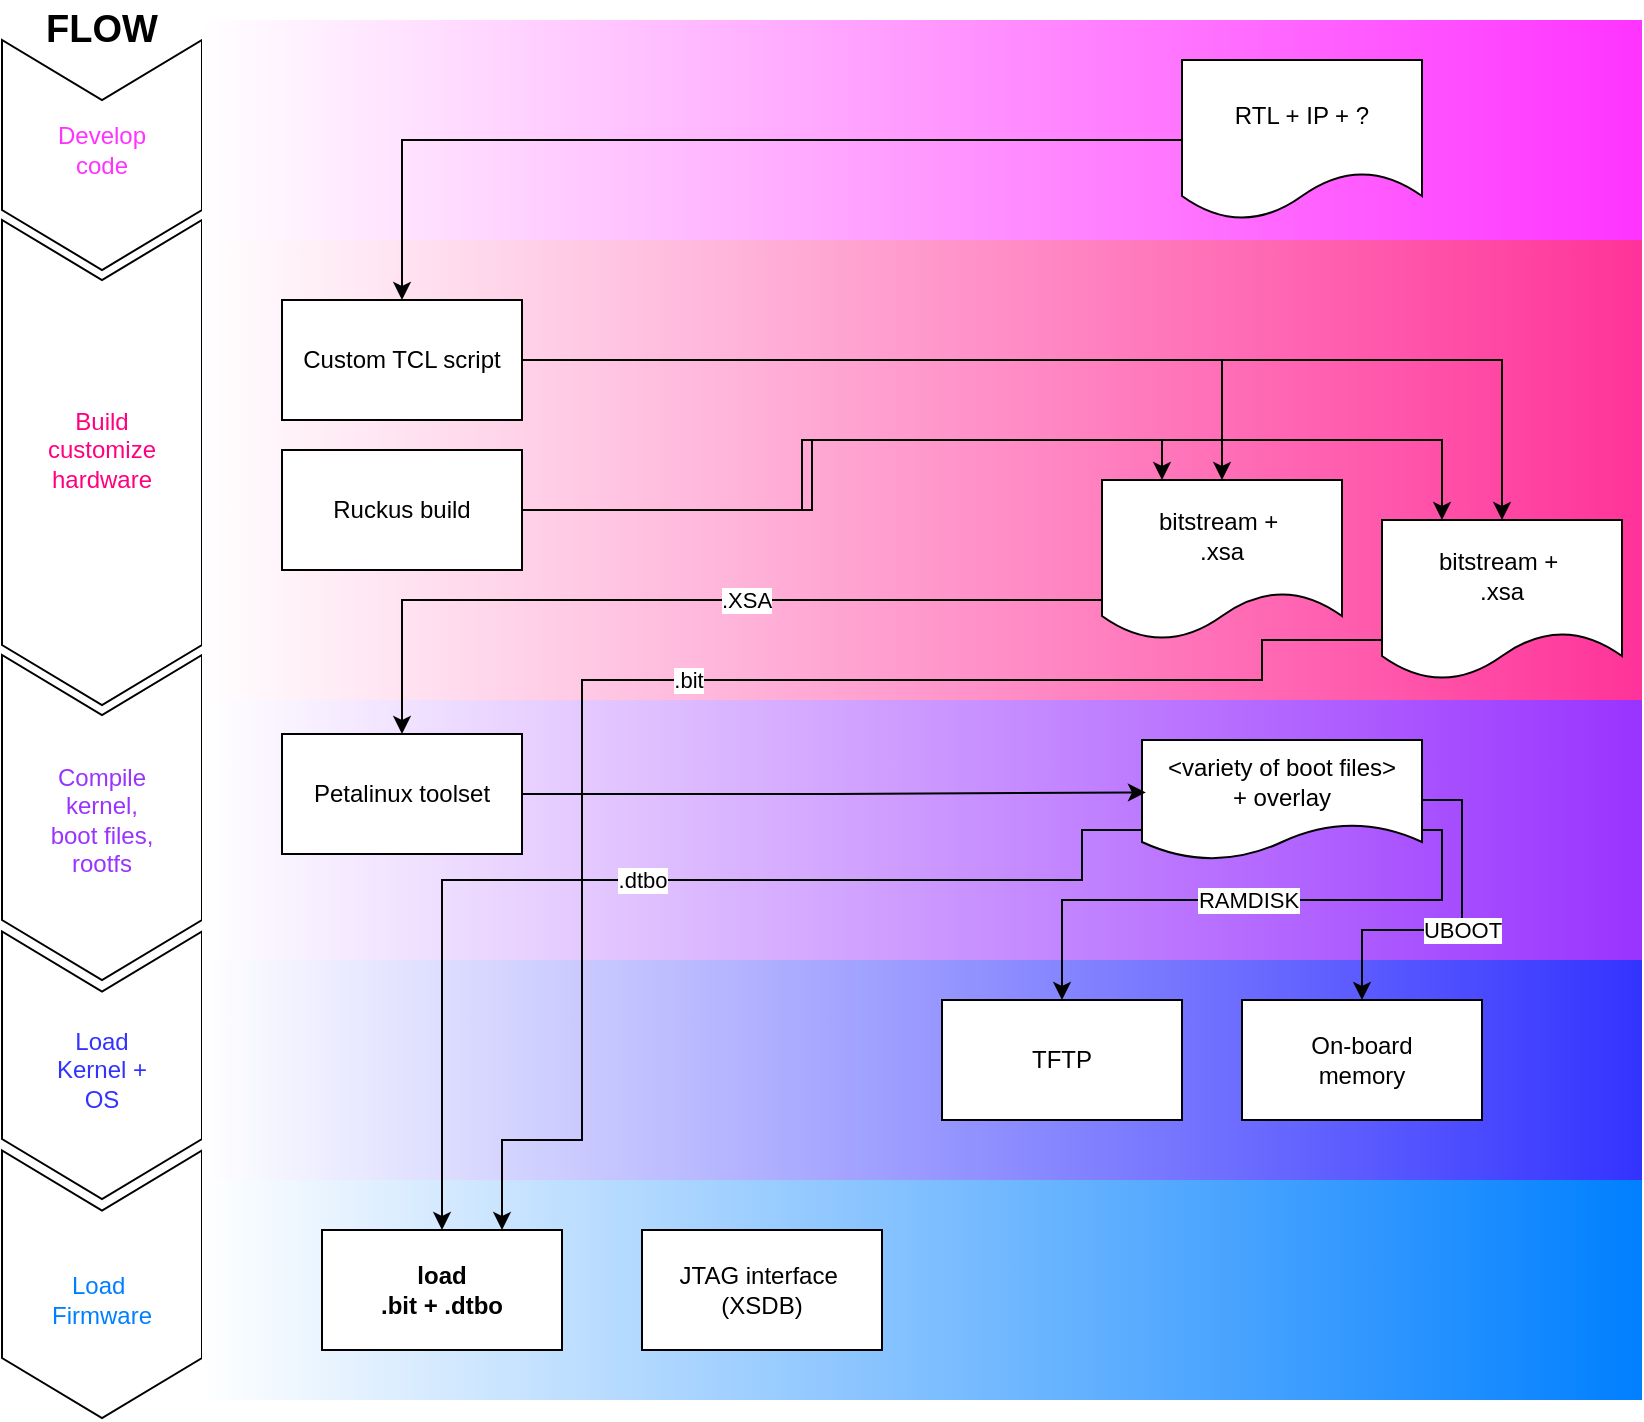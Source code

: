 <mxfile version="24.2.1" type="github">
  <diagram name="Page-1" id="jkTnrf1hcXUYRnUcnkUI">
    <mxGraphModel dx="2212" dy="1322" grid="1" gridSize="10" guides="1" tooltips="1" connect="1" arrows="1" fold="1" page="1" pageScale="1" pageWidth="850" pageHeight="1100" math="0" shadow="0">
      <root>
        <mxCell id="0" />
        <mxCell id="1" parent="0" />
        <mxCell id="O5JY3oBckZdId0-_beoQ-19" value="" style="html=1;shadow=0;dashed=0;align=center;verticalAlign=middle;shape=mxgraph.arrows2.arrow;dy=0;dx=30;notch=30;rotation=90;" vertex="1" parent="1">
          <mxGeometry x="-6.87" y="662.13" width="133.75" height="100" as="geometry" />
        </mxCell>
        <mxCell id="O5JY3oBckZdId0-_beoQ-18" value="" style="html=1;shadow=0;dashed=0;align=center;verticalAlign=middle;shape=mxgraph.arrows2.arrow;dy=0;dx=30;notch=30;rotation=90;" vertex="1" parent="1">
          <mxGeometry x="-6.87" y="552.63" width="133.75" height="100" as="geometry" />
        </mxCell>
        <mxCell id="O5JY3oBckZdId0-_beoQ-17" value="" style="html=1;shadow=0;dashed=0;align=center;verticalAlign=middle;shape=mxgraph.arrows2.arrow;dy=0;dx=30;notch=30;rotation=90;" vertex="1" parent="1">
          <mxGeometry x="-21.25" y="428.75" width="162.5" height="100" as="geometry" />
        </mxCell>
        <mxCell id="O5JY3oBckZdId0-_beoQ-16" value="" style="html=1;shadow=0;dashed=0;align=center;verticalAlign=middle;shape=mxgraph.arrows2.arrow;dy=0;dx=30;notch=30;rotation=90;" vertex="1" parent="1">
          <mxGeometry x="-61.25" y="251.25" width="242.5" height="100" as="geometry" />
        </mxCell>
        <mxCell id="O5JY3oBckZdId0-_beoQ-15" value="" style="html=1;shadow=0;dashed=0;align=center;verticalAlign=middle;shape=mxgraph.arrows2.arrow;dy=0;dx=30;notch=30;rotation=90;" vertex="1" parent="1">
          <mxGeometry x="2.5" y="97.5" width="115" height="100" as="geometry" />
        </mxCell>
        <mxCell id="O5JY3oBckZdId0-_beoQ-9" value="" style="rounded=0;whiteSpace=wrap;html=1;gradientColor=#007FFF;gradientDirection=east;fillColor=#FFFFFF;strokeColor=none;" vertex="1" parent="1">
          <mxGeometry x="110" y="660" width="720" height="110" as="geometry" />
        </mxCell>
        <mxCell id="O5JY3oBckZdId0-_beoQ-8" value="" style="rounded=0;whiteSpace=wrap;html=1;gradientColor=#3333FF;gradientDirection=east;fillColor=#FFFFFF;strokeColor=none;" vertex="1" parent="1">
          <mxGeometry x="110" y="550" width="720" height="110" as="geometry" />
        </mxCell>
        <mxCell id="O5JY3oBckZdId0-_beoQ-7" value="" style="rounded=0;whiteSpace=wrap;html=1;gradientColor=#9933FF;gradientDirection=east;fillColor=#FFFFFF;strokeColor=none;" vertex="1" parent="1">
          <mxGeometry x="110" y="420" width="720" height="130" as="geometry" />
        </mxCell>
        <mxCell id="O5JY3oBckZdId0-_beoQ-6" value="" style="rounded=0;whiteSpace=wrap;html=1;gradientColor=#FF3399;gradientDirection=east;fillColor=#FFFFFF;strokeColor=none;" vertex="1" parent="1">
          <mxGeometry x="110" y="190" width="720" height="230" as="geometry" />
        </mxCell>
        <mxCell id="O5JY3oBckZdId0-_beoQ-5" value="" style="rounded=0;whiteSpace=wrap;html=1;gradientColor=#FF33FF;gradientDirection=east;fillColor=#FFFFFF;strokeColor=none;" vertex="1" parent="1">
          <mxGeometry x="110" y="80" width="720" height="110" as="geometry" />
        </mxCell>
        <mxCell id="eC0FLrHpZ54EoirQ7ySq-4" style="edgeStyle=orthogonalEdgeStyle;rounded=0;orthogonalLoop=1;jettySize=auto;html=1;exitX=1;exitY=0.5;exitDx=0;exitDy=0;entryX=0.25;entryY=0;entryDx=0;entryDy=0;" parent="1" source="eC0FLrHpZ54EoirQ7ySq-1" target="eC0FLrHpZ54EoirQ7ySq-3" edge="1">
          <mxGeometry relative="1" as="geometry" />
        </mxCell>
        <mxCell id="eC0FLrHpZ54EoirQ7ySq-1" value="Ruckus build" style="rounded=0;whiteSpace=wrap;html=1;" parent="1" vertex="1">
          <mxGeometry x="150" y="295" width="120" height="60" as="geometry" />
        </mxCell>
        <mxCell id="eC0FLrHpZ54EoirQ7ySq-5" style="edgeStyle=orthogonalEdgeStyle;rounded=0;orthogonalLoop=1;jettySize=auto;html=1;exitX=1;exitY=0.5;exitDx=0;exitDy=0;entryX=0.5;entryY=0;entryDx=0;entryDy=0;" parent="1" source="eC0FLrHpZ54EoirQ7ySq-2" target="eC0FLrHpZ54EoirQ7ySq-3" edge="1">
          <mxGeometry relative="1" as="geometry">
            <mxPoint x="670.0" y="280" as="targetPoint" />
            <mxPoint x="220" y="250" as="sourcePoint" />
          </mxGeometry>
        </mxCell>
        <mxCell id="eC0FLrHpZ54EoirQ7ySq-2" value="Custom TCL script" style="rounded=0;whiteSpace=wrap;html=1;" parent="1" vertex="1">
          <mxGeometry x="150" y="220" width="120" height="60" as="geometry" />
        </mxCell>
        <mxCell id="eC0FLrHpZ54EoirQ7ySq-21" value=".XSA" style="edgeStyle=orthogonalEdgeStyle;rounded=0;orthogonalLoop=1;jettySize=auto;html=1;exitX=0;exitY=0.5;exitDx=0;exitDy=0;entryX=0.5;entryY=0;entryDx=0;entryDy=0;" parent="1" source="eC0FLrHpZ54EoirQ7ySq-3" target="eC0FLrHpZ54EoirQ7ySq-18" edge="1">
          <mxGeometry relative="1" as="geometry">
            <Array as="points">
              <mxPoint x="580" y="350" />
              <mxPoint x="580" y="370" />
              <mxPoint x="210" y="370" />
            </Array>
          </mxGeometry>
        </mxCell>
        <mxCell id="eC0FLrHpZ54EoirQ7ySq-23" value=".bit" style="edgeStyle=orthogonalEdgeStyle;rounded=0;orthogonalLoop=1;jettySize=auto;html=1;entryX=0.75;entryY=0;entryDx=0;entryDy=0;exitX=0;exitY=0.75;exitDx=0;exitDy=0;" parent="1" source="O5JY3oBckZdId0-_beoQ-1" target="eC0FLrHpZ54EoirQ7ySq-7" edge="1">
          <mxGeometry relative="1" as="geometry">
            <Array as="points">
              <mxPoint x="640" y="390" />
              <mxPoint x="640" y="410" />
              <mxPoint x="300" y="410" />
              <mxPoint x="300" y="640" />
              <mxPoint x="260" y="640" />
            </Array>
            <mxPoint x="500" y="360" as="sourcePoint" />
          </mxGeometry>
        </mxCell>
        <mxCell id="eC0FLrHpZ54EoirQ7ySq-3" value="bitstream +&amp;nbsp;&lt;br&gt;.xsa" style="shape=document;whiteSpace=wrap;html=1;boundedLbl=1;" parent="1" vertex="1">
          <mxGeometry x="560" y="310" width="120" height="80" as="geometry" />
        </mxCell>
        <mxCell id="eC0FLrHpZ54EoirQ7ySq-7" value="load &lt;br&gt;.bit + .dtbo" style="rounded=0;whiteSpace=wrap;html=1;fontStyle=1" parent="1" vertex="1">
          <mxGeometry x="170" y="685" width="120" height="60" as="geometry" />
        </mxCell>
        <mxCell id="eC0FLrHpZ54EoirQ7ySq-8" value="TFTP" style="rounded=0;whiteSpace=wrap;html=1;" parent="1" vertex="1">
          <mxGeometry x="480" y="570" width="120" height="60" as="geometry" />
        </mxCell>
        <mxCell id="eC0FLrHpZ54EoirQ7ySq-11" value="On-board&lt;br&gt;memory" style="rounded=0;whiteSpace=wrap;html=1;" parent="1" vertex="1">
          <mxGeometry x="630" y="570" width="120" height="60" as="geometry" />
        </mxCell>
        <mxCell id="eC0FLrHpZ54EoirQ7ySq-12" value="Build customize&lt;div&gt;hardware&lt;/div&gt;" style="text;html=1;align=center;verticalAlign=middle;whiteSpace=wrap;rounded=0;fontColor=#FF0080;" parent="1" vertex="1">
          <mxGeometry x="30.01" y="270" width="60" height="50" as="geometry" />
        </mxCell>
        <mxCell id="eC0FLrHpZ54EoirQ7ySq-13" value="Load Kernel + OS" style="text;html=1;align=center;verticalAlign=middle;whiteSpace=wrap;rounded=0;fontColor=#3333FF;" parent="1" vertex="1">
          <mxGeometry x="30.01" y="580" width="60" height="50" as="geometry" />
        </mxCell>
        <mxCell id="eC0FLrHpZ54EoirQ7ySq-14" value="Compile&lt;br&gt;kernel, boot files, rootfs" style="text;html=1;align=center;verticalAlign=middle;whiteSpace=wrap;rounded=0;fontColor=#9933FF;" parent="1" vertex="1">
          <mxGeometry x="30" y="450" width="60" height="60" as="geometry" />
        </mxCell>
        <mxCell id="eC0FLrHpZ54EoirQ7ySq-15" value="Load&amp;nbsp;&lt;br&gt;Firmware" style="text;html=1;align=center;verticalAlign=middle;whiteSpace=wrap;rounded=0;fontColor=#007FFF;" parent="1" vertex="1">
          <mxGeometry x="30.01" y="695" width="60" height="50" as="geometry" />
        </mxCell>
        <mxCell id="eC0FLrHpZ54EoirQ7ySq-17" value="JTAG interface&amp;nbsp;&lt;br&gt;(XSDB)" style="rounded=0;whiteSpace=wrap;html=1;" parent="1" vertex="1">
          <mxGeometry x="330" y="685" width="120" height="60" as="geometry" />
        </mxCell>
        <mxCell id="eC0FLrHpZ54EoirQ7ySq-18" value="Petalinux toolset" style="rounded=0;whiteSpace=wrap;html=1;" parent="1" vertex="1">
          <mxGeometry x="150" y="437" width="120" height="60" as="geometry" />
        </mxCell>
        <mxCell id="eC0FLrHpZ54EoirQ7ySq-22" value=".dtbo" style="edgeStyle=orthogonalEdgeStyle;rounded=0;orthogonalLoop=1;jettySize=auto;html=1;exitX=0;exitY=0.75;exitDx=0;exitDy=0;" parent="1" source="eC0FLrHpZ54EoirQ7ySq-19" target="eC0FLrHpZ54EoirQ7ySq-7" edge="1">
          <mxGeometry relative="1" as="geometry">
            <Array as="points">
              <mxPoint x="550" y="485" />
              <mxPoint x="550" y="510" />
              <mxPoint x="230" y="510" />
            </Array>
          </mxGeometry>
        </mxCell>
        <mxCell id="eC0FLrHpZ54EoirQ7ySq-24" value="UBOOT" style="edgeStyle=orthogonalEdgeStyle;rounded=0;orthogonalLoop=1;jettySize=auto;html=1;exitX=1;exitY=0.5;exitDx=0;exitDy=0;entryX=0.5;entryY=0;entryDx=0;entryDy=0;" parent="1" source="eC0FLrHpZ54EoirQ7ySq-19" target="eC0FLrHpZ54EoirQ7ySq-11" edge="1">
          <mxGeometry relative="1" as="geometry" />
        </mxCell>
        <mxCell id="eC0FLrHpZ54EoirQ7ySq-25" value="RAMDISK" style="edgeStyle=orthogonalEdgeStyle;rounded=0;orthogonalLoop=1;jettySize=auto;html=1;exitX=1;exitY=0.75;exitDx=0;exitDy=0;" parent="1" source="eC0FLrHpZ54EoirQ7ySq-19" target="eC0FLrHpZ54EoirQ7ySq-8" edge="1">
          <mxGeometry x="-0.001" relative="1" as="geometry">
            <Array as="points">
              <mxPoint x="730" y="485" />
              <mxPoint x="730" y="520" />
              <mxPoint x="540" y="520" />
            </Array>
            <mxPoint as="offset" />
          </mxGeometry>
        </mxCell>
        <mxCell id="eC0FLrHpZ54EoirQ7ySq-19" value="&amp;lt;variety of boot files&amp;gt;&lt;br&gt;+ overlay" style="shape=document;whiteSpace=wrap;html=1;boundedLbl=1;" parent="1" vertex="1">
          <mxGeometry x="580" y="440" width="140" height="60" as="geometry" />
        </mxCell>
        <mxCell id="eC0FLrHpZ54EoirQ7ySq-20" style="edgeStyle=orthogonalEdgeStyle;rounded=0;orthogonalLoop=1;jettySize=auto;html=1;exitX=1;exitY=0.5;exitDx=0;exitDy=0;entryX=0.014;entryY=0.437;entryDx=0;entryDy=0;entryPerimeter=0;" parent="1" source="eC0FLrHpZ54EoirQ7ySq-18" target="eC0FLrHpZ54EoirQ7ySq-19" edge="1">
          <mxGeometry relative="1" as="geometry" />
        </mxCell>
        <mxCell id="eC0FLrHpZ54EoirQ7ySq-27" style="edgeStyle=orthogonalEdgeStyle;rounded=0;orthogonalLoop=1;jettySize=auto;html=1;exitX=0;exitY=0.5;exitDx=0;exitDy=0;entryX=0.5;entryY=0;entryDx=0;entryDy=0;" parent="1" source="eC0FLrHpZ54EoirQ7ySq-26" target="eC0FLrHpZ54EoirQ7ySq-2" edge="1">
          <mxGeometry relative="1" as="geometry" />
        </mxCell>
        <mxCell id="eC0FLrHpZ54EoirQ7ySq-26" value="RTL + IP + ?" style="shape=document;whiteSpace=wrap;html=1;boundedLbl=1;" parent="1" vertex="1">
          <mxGeometry x="600" y="100" width="120" height="80" as="geometry" />
        </mxCell>
        <mxCell id="eC0FLrHpZ54EoirQ7ySq-28" value="Develop code" style="text;html=1;align=center;verticalAlign=middle;whiteSpace=wrap;rounded=0;fontColor=#FF33FF;" parent="1" vertex="1">
          <mxGeometry x="30" y="130" width="60" height="30" as="geometry" />
        </mxCell>
        <mxCell id="O5JY3oBckZdId0-_beoQ-1" value="bitstream +&amp;nbsp;&lt;br&gt;.xsa" style="shape=document;whiteSpace=wrap;html=1;boundedLbl=1;" vertex="1" parent="1">
          <mxGeometry x="700" y="330" width="120" height="80" as="geometry" />
        </mxCell>
        <mxCell id="O5JY3oBckZdId0-_beoQ-2" style="edgeStyle=orthogonalEdgeStyle;rounded=0;orthogonalLoop=1;jettySize=auto;html=1;exitX=1;exitY=0.5;exitDx=0;exitDy=0;" edge="1" parent="1" source="eC0FLrHpZ54EoirQ7ySq-2" target="O5JY3oBckZdId0-_beoQ-1">
          <mxGeometry relative="1" as="geometry">
            <mxPoint x="630" y="320" as="targetPoint" />
            <mxPoint x="280" y="260" as="sourcePoint" />
          </mxGeometry>
        </mxCell>
        <mxCell id="O5JY3oBckZdId0-_beoQ-3" style="edgeStyle=orthogonalEdgeStyle;rounded=0;orthogonalLoop=1;jettySize=auto;html=1;exitX=1;exitY=0.5;exitDx=0;exitDy=0;entryX=0.25;entryY=0;entryDx=0;entryDy=0;" edge="1" parent="1" source="eC0FLrHpZ54EoirQ7ySq-1" target="O5JY3oBckZdId0-_beoQ-1">
          <mxGeometry relative="1" as="geometry">
            <mxPoint x="280" y="335" as="sourcePoint" />
            <mxPoint x="600" y="320" as="targetPoint" />
            <Array as="points">
              <mxPoint x="410" y="325" />
              <mxPoint x="410" y="290" />
              <mxPoint x="730" y="290" />
            </Array>
          </mxGeometry>
        </mxCell>
        <mxCell id="O5JY3oBckZdId0-_beoQ-4" value="&lt;b&gt;&lt;font style=&quot;font-size: 19px;&quot;&gt;FLOW&lt;/font&gt;&lt;/b&gt;" style="text;html=1;align=center;verticalAlign=middle;whiteSpace=wrap;rounded=0;" vertex="1" parent="1">
          <mxGeometry x="30.01" y="70" width="60" height="30" as="geometry" />
        </mxCell>
      </root>
    </mxGraphModel>
  </diagram>
</mxfile>
